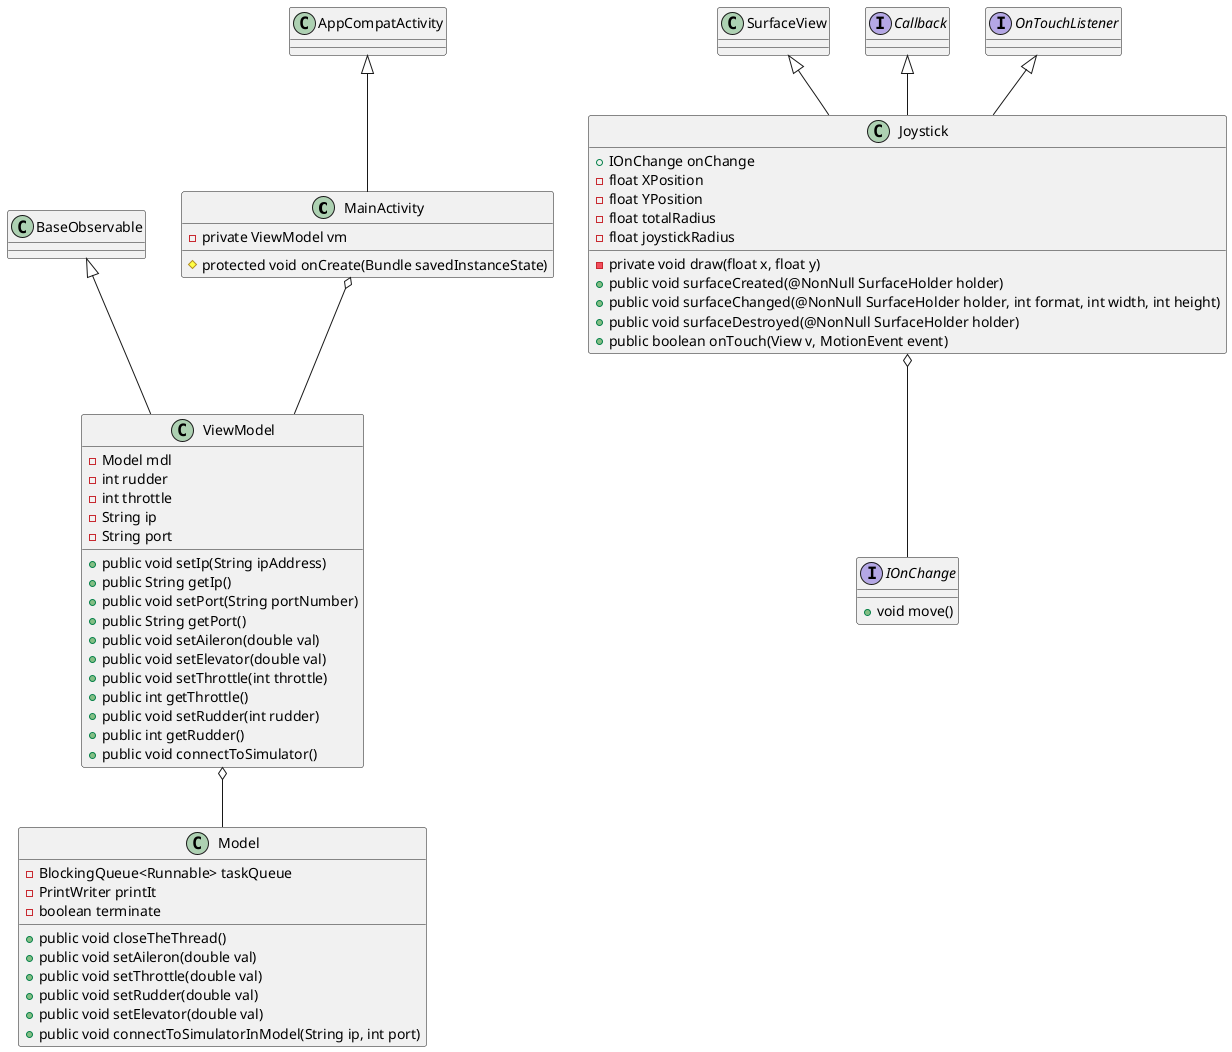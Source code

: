 @startuml

MainActivity o-- ViewModel
ViewModel o-- Model
AppCompatActivity <|-- MainActivity
BaseObservable <|-- ViewModel
SurfaceView <|-- Joystick
Callback <|-- Joystick
OnTouchListener <|-- Joystick
Joystick o-- IOnChange

class MainActivity {
    - private ViewModel vm
    # protected void onCreate(Bundle savedInstanceState)
}

class Joystick {
    + IOnChange onChange
    - float XPosition
    - float YPosition
    - float totalRadius
    - float joystickRadius
    - private void draw(float x, float y)
    + public void surfaceCreated(@NonNull SurfaceHolder holder)
    + public void surfaceChanged(@NonNull SurfaceHolder holder, int format, int width, int height)
    + public void surfaceDestroyed(@NonNull SurfaceHolder holder)
    + public boolean onTouch(View v, MotionEvent event)
}

class ViewModel {
    - Model mdl
    - int rudder
    - int throttle
    - String ip
    - String port
    + public void setIp(String ipAddress)
    + public String getIp()
    + public void setPort(String portNumber)
    + public String getPort()
    + public void setAileron(double val)
    + public void setElevator(double val)
    + public void setThrottle(int throttle)
    + public int getThrottle()
    + public void setRudder(int rudder)
    + public int getRudder()
    + public void connectToSimulator()
}

class Model {
    - BlockingQueue<Runnable> taskQueue
    - PrintWriter printIt
    - boolean terminate
    + public void closeTheThread()
    + public void setAileron(double val)
    + public void setThrottle(double val)
    + public void setRudder(double val)
    + public void setElevator(double val)
    + public void connectToSimulatorInModel(String ip, int port)
}

interface IOnChange {
    + void move()
}

interface OnTouchListener {
}

interface Callback {
}

@enduml